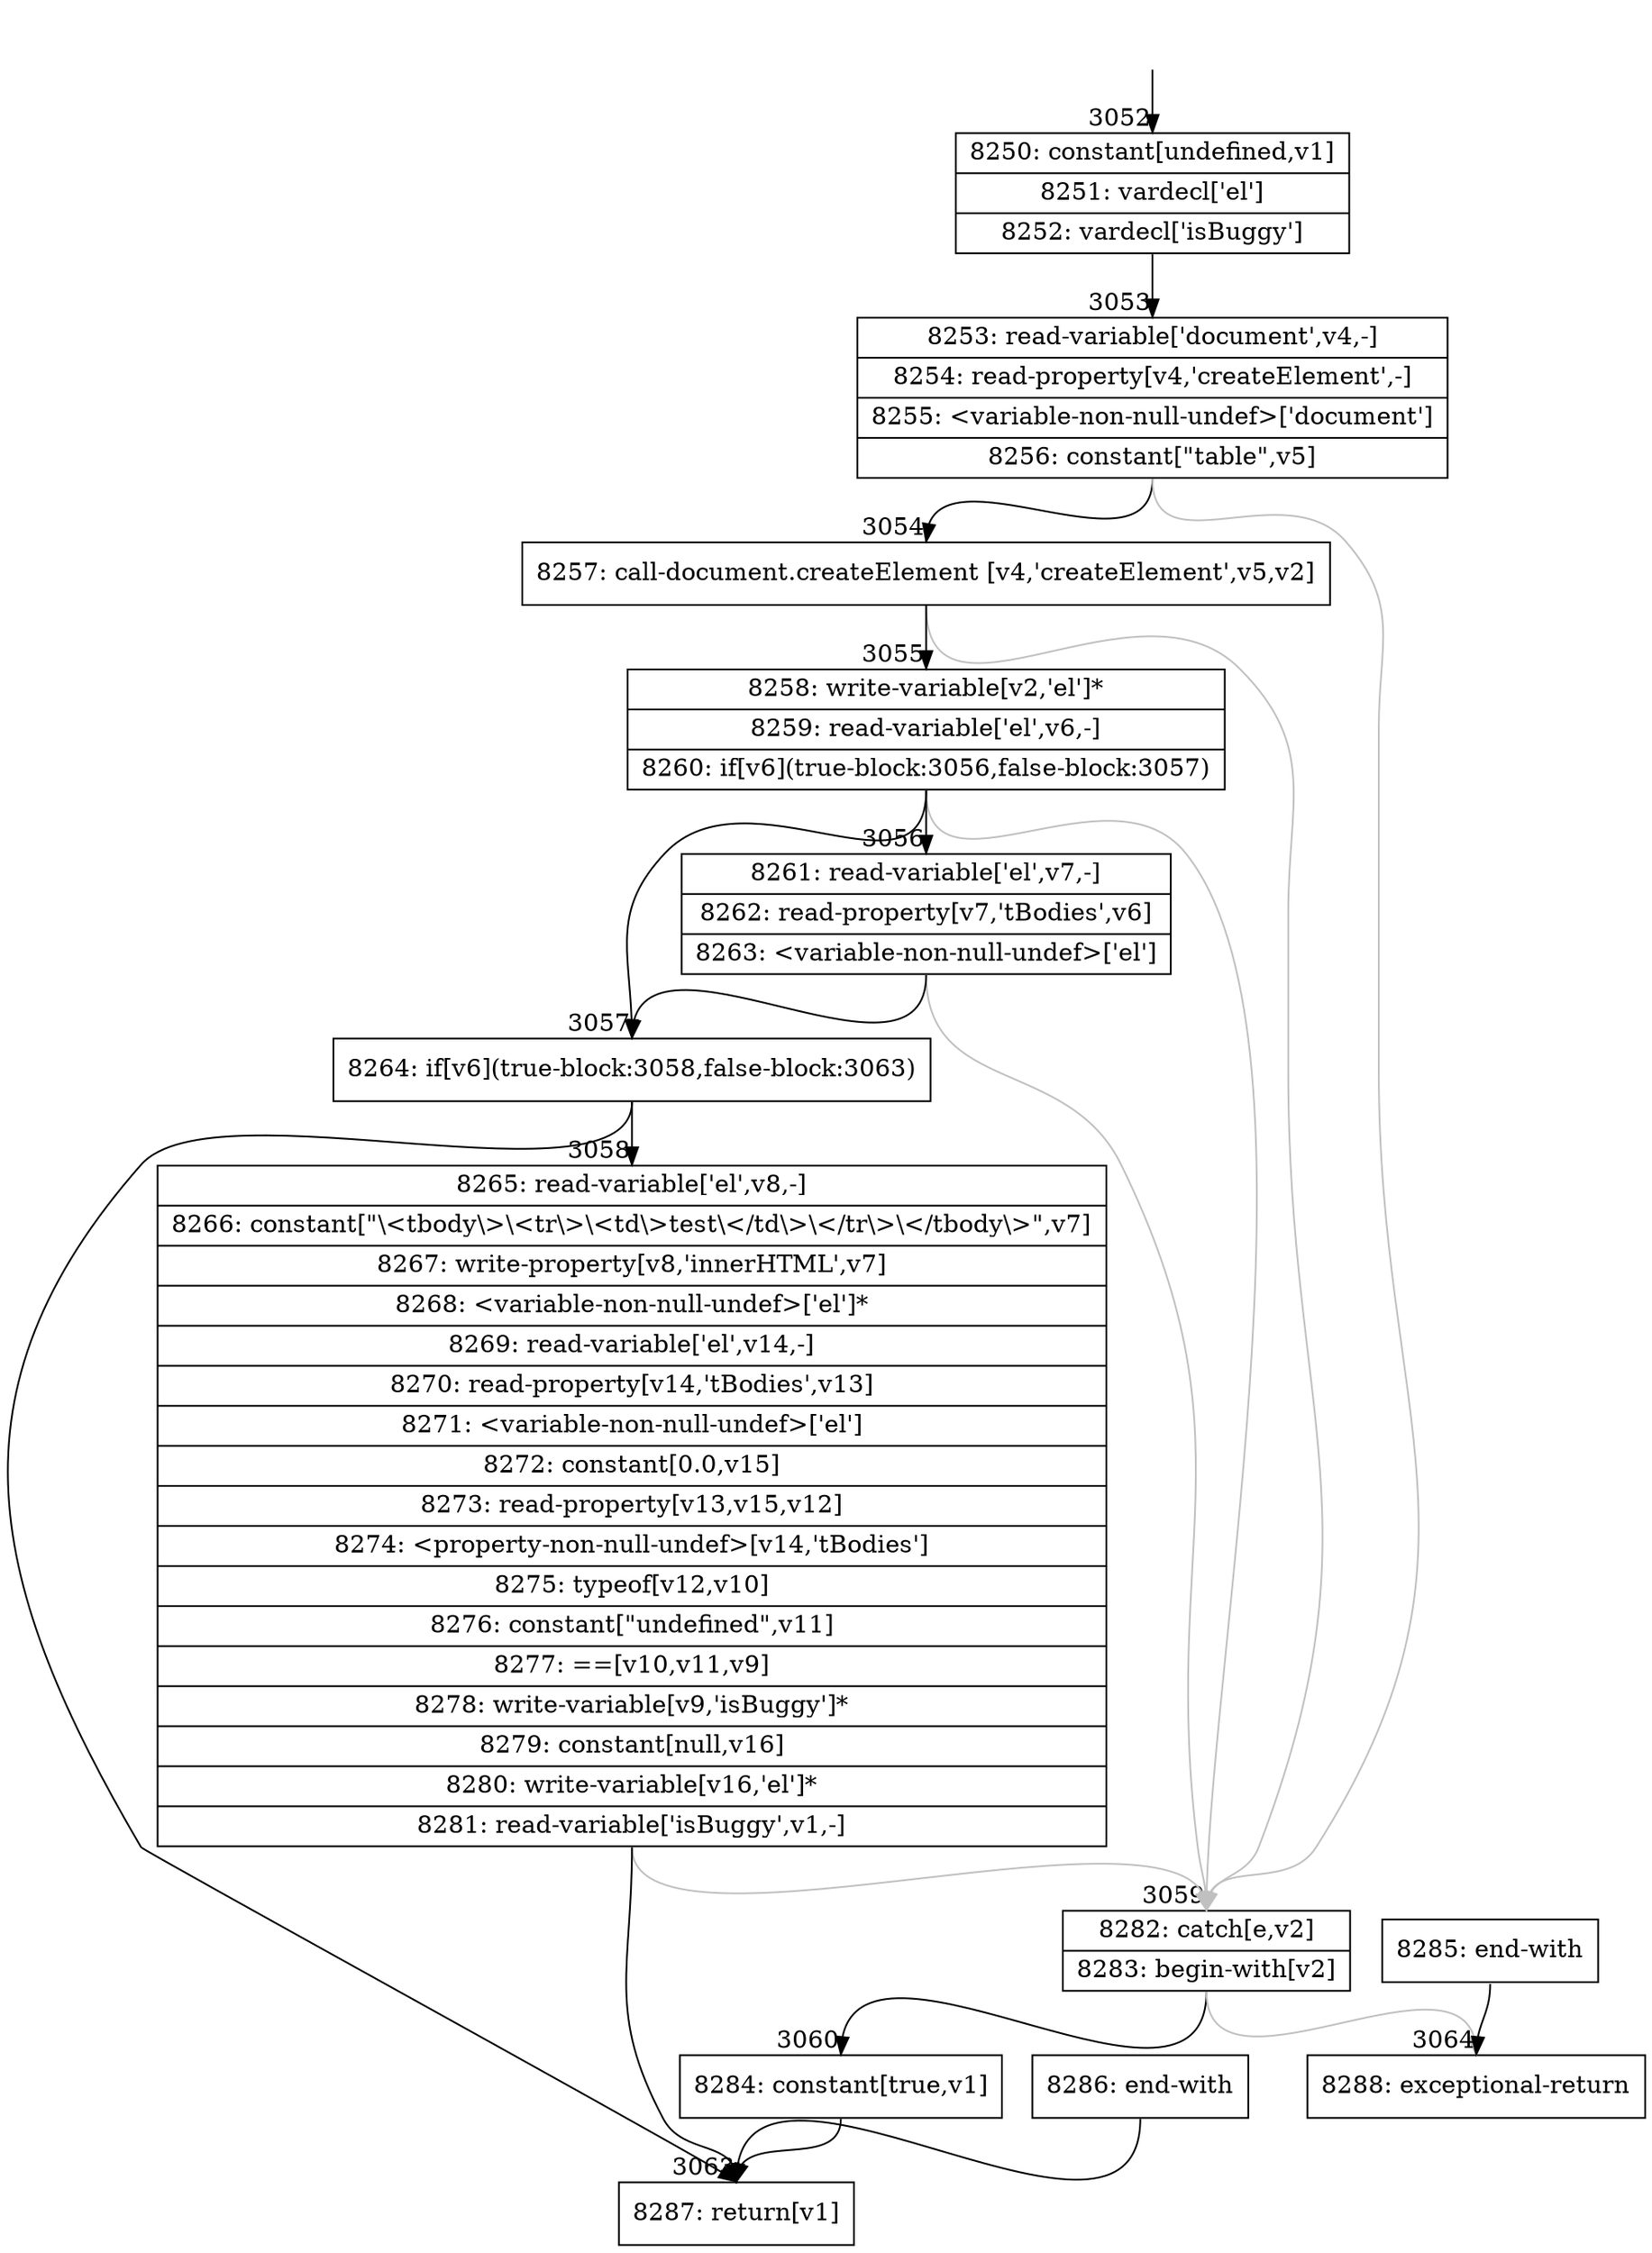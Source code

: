 digraph {
rankdir="TD"
BB_entry271[shape=none,label=""];
BB_entry271 -> BB3052 [tailport=s, headport=n, headlabel="    3052"]
BB3052 [shape=record label="{8250: constant[undefined,v1]|8251: vardecl['el']|8252: vardecl['isBuggy']}" ] 
BB3052 -> BB3053 [tailport=s, headport=n, headlabel="      3053"]
BB3053 [shape=record label="{8253: read-variable['document',v4,-]|8254: read-property[v4,'createElement',-]|8255: \<variable-non-null-undef\>['document']|8256: constant[\"table\",v5]}" ] 
BB3053 -> BB3054 [tailport=s, headport=n, headlabel="      3054"]
BB3053 -> BB3059 [tailport=s, headport=n, color=gray, headlabel="      3059"]
BB3054 [shape=record label="{8257: call-document.createElement [v4,'createElement',v5,v2]}" ] 
BB3054 -> BB3055 [tailport=s, headport=n, headlabel="      3055"]
BB3054 -> BB3059 [tailport=s, headport=n, color=gray]
BB3055 [shape=record label="{8258: write-variable[v2,'el']*|8259: read-variable['el',v6,-]|8260: if[v6](true-block:3056,false-block:3057)}" ] 
BB3055 -> BB3057 [tailport=s, headport=n, headlabel="      3057"]
BB3055 -> BB3056 [tailport=s, headport=n, headlabel="      3056"]
BB3055 -> BB3059 [tailport=s, headport=n, color=gray]
BB3056 [shape=record label="{8261: read-variable['el',v7,-]|8262: read-property[v7,'tBodies',v6]|8263: \<variable-non-null-undef\>['el']}" ] 
BB3056 -> BB3057 [tailport=s, headport=n]
BB3056 -> BB3059 [tailport=s, headport=n, color=gray]
BB3057 [shape=record label="{8264: if[v6](true-block:3058,false-block:3063)}" ] 
BB3057 -> BB3058 [tailport=s, headport=n, headlabel="      3058"]
BB3057 -> BB3063 [tailport=s, headport=n, headlabel="      3063"]
BB3058 [shape=record label="{8265: read-variable['el',v8,-]|8266: constant[\"\\\<tbody\\\>\\\<tr\\\>\\\<td\\\>test\\\</td\\\>\\\</tr\\\>\\\</tbody\\\>\",v7]|8267: write-property[v8,'innerHTML',v7]|8268: \<variable-non-null-undef\>['el']*|8269: read-variable['el',v14,-]|8270: read-property[v14,'tBodies',v13]|8271: \<variable-non-null-undef\>['el']|8272: constant[0.0,v15]|8273: read-property[v13,v15,v12]|8274: \<property-non-null-undef\>[v14,'tBodies']|8275: typeof[v12,v10]|8276: constant[\"undefined\",v11]|8277: ==[v10,v11,v9]|8278: write-variable[v9,'isBuggy']*|8279: constant[null,v16]|8280: write-variable[v16,'el']*|8281: read-variable['isBuggy',v1,-]}" ] 
BB3058 -> BB3063 [tailport=s, headport=n]
BB3058 -> BB3059 [tailport=s, headport=n, color=gray]
BB3059 [shape=record label="{8282: catch[e,v2]|8283: begin-with[v2]}" ] 
BB3059 -> BB3060 [tailport=s, headport=n, headlabel="      3060"]
BB3059 -> BB3064 [tailport=s, headport=n, color=gray, headlabel="      3064"]
BB3060 [shape=record label="{8284: constant[true,v1]}" ] 
BB3060 -> BB3063 [tailport=s, headport=n]
BB3061 [shape=record label="{8285: end-with}" ] 
BB3061 -> BB3064 [tailport=s, headport=n]
BB3062 [shape=record label="{8286: end-with}" ] 
BB3062 -> BB3063 [tailport=s, headport=n]
BB3063 [shape=record label="{8287: return[v1]}" ] 
BB3064 [shape=record label="{8288: exceptional-return}" ] 
//#$~ 2209
}
